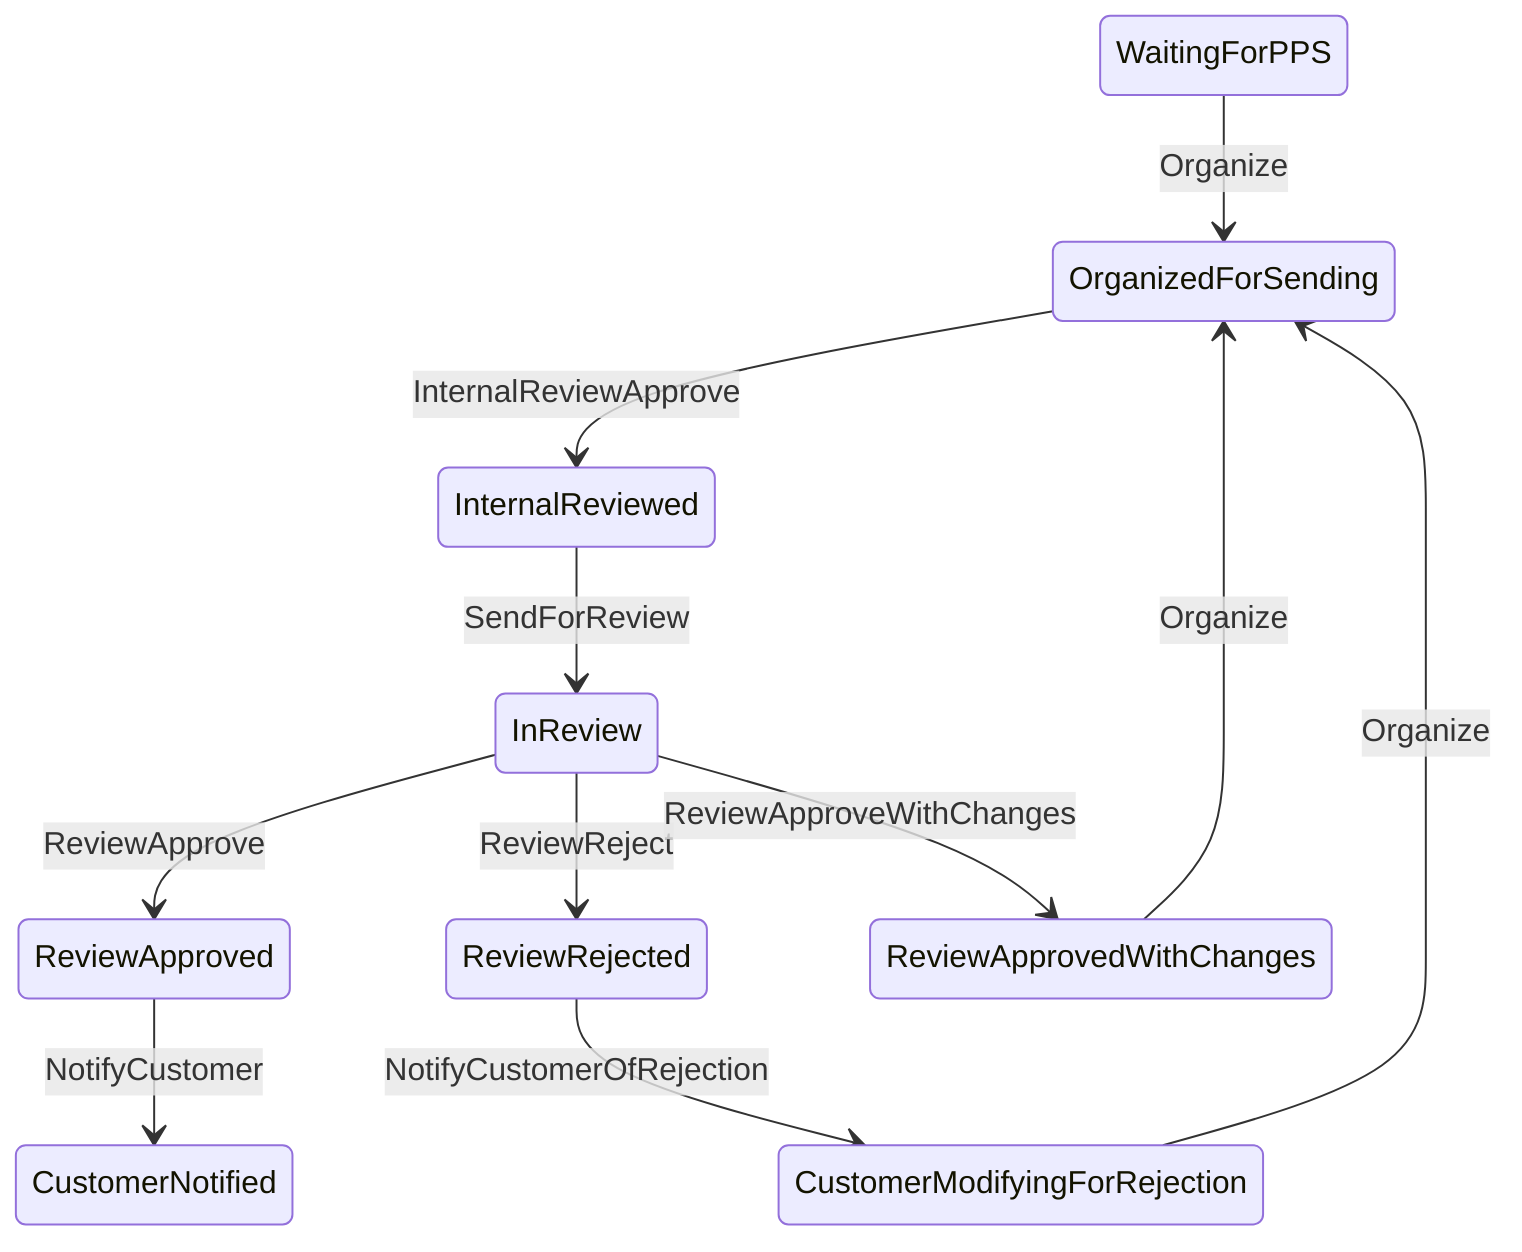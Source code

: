 stateDiagram-v2
WaitingForPPS --> OrganizedForSending : Organize
OrganizedForSending --> InternalReviewed : InternalReviewApprove
InternalReviewed --> InReview : SendForReview
InReview --> ReviewApproved : ReviewApprove
InReview --> ReviewRejected : ReviewReject
InReview --> ReviewApprovedWithChanges : ReviewApproveWithChanges
ReviewApproved --> CustomerNotified : NotifyCustomer
ReviewRejected --> CustomerModifyingForRejection : NotifyCustomerOfRejection
CustomerModifyingForRejection --> OrganizedForSending : Organize
ReviewApprovedWithChanges --> OrganizedForSending : Organize